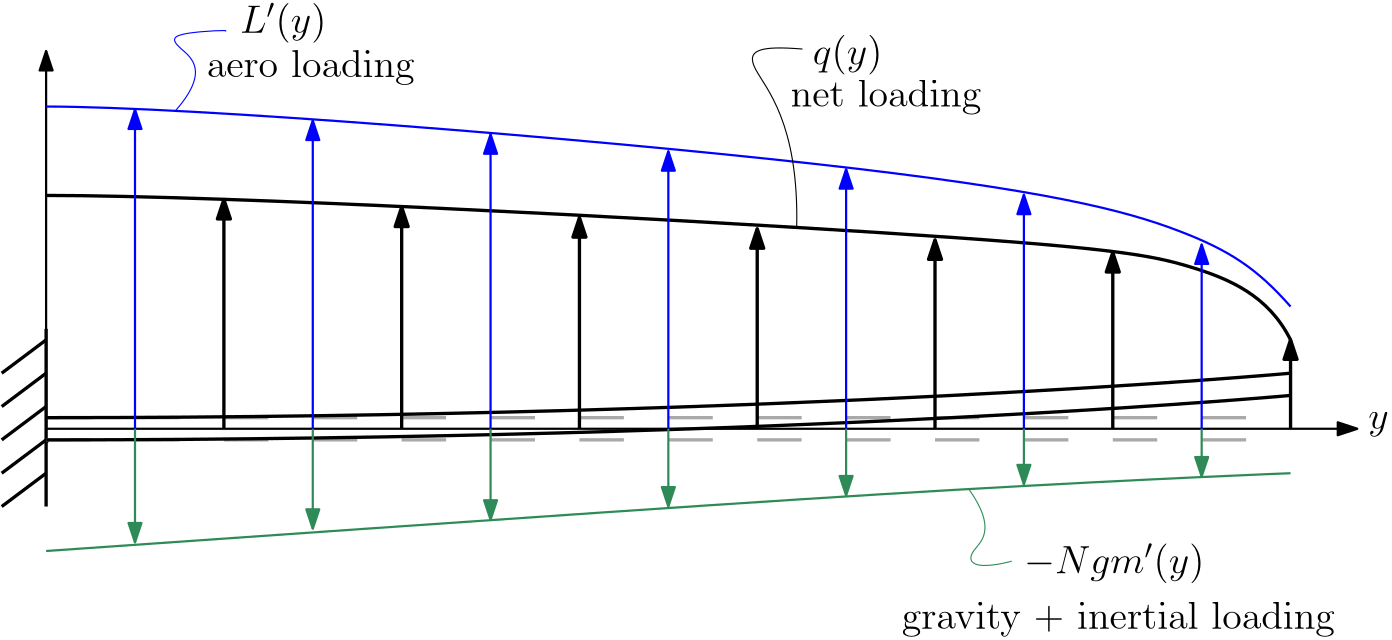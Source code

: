 <?xml version="1.0"?>
<!DOCTYPE ipe SYSTEM "ipe.dtd">
<ipe version="70206" creator="Ipe 7.2.7">
<info created="D:20170210093153" modified="D:20170210125850"/>
<ipestyle name="basic">
<symbol name="arrow/arc(spx)">
<path stroke="sym-stroke" fill="sym-stroke" pen="sym-pen">
0 0 m
-1 0.333 l
-1 -0.333 l
h
</path>
</symbol>
<symbol name="arrow/farc(spx)">
<path stroke="sym-stroke" fill="white" pen="sym-pen">
0 0 m
-1 0.333 l
-1 -0.333 l
h
</path>
</symbol>
<symbol name="arrow/ptarc(spx)">
<path stroke="sym-stroke" fill="sym-stroke" pen="sym-pen">
0 0 m
-1 0.333 l
-0.8 0 l
-1 -0.333 l
h
</path>
</symbol>
<symbol name="arrow/fptarc(spx)">
<path stroke="sym-stroke" fill="white" pen="sym-pen">
0 0 m
-1 0.333 l
-0.8 0 l
-1 -0.333 l
h
</path>
</symbol>
<symbol name="mark/circle(sx)" transformations="translations">
<path fill="sym-stroke">
0.6 0 0 0.6 0 0 e
0.4 0 0 0.4 0 0 e
</path>
</symbol>
<symbol name="mark/disk(sx)" transformations="translations">
<path fill="sym-stroke">
0.6 0 0 0.6 0 0 e
</path>
</symbol>
<symbol name="mark/fdisk(sfx)" transformations="translations">
<group>
<path fill="sym-fill">
0.5 0 0 0.5 0 0 e
</path>
<path fill="sym-stroke" fillrule="eofill">
0.6 0 0 0.6 0 0 e
0.4 0 0 0.4 0 0 e
</path>
</group>
</symbol>
<symbol name="mark/box(sx)" transformations="translations">
<path fill="sym-stroke" fillrule="eofill">
-0.6 -0.6 m
0.6 -0.6 l
0.6 0.6 l
-0.6 0.6 l
h
-0.4 -0.4 m
0.4 -0.4 l
0.4 0.4 l
-0.4 0.4 l
h
</path>
</symbol>
<symbol name="mark/square(sx)" transformations="translations">
<path fill="sym-stroke">
-0.6 -0.6 m
0.6 -0.6 l
0.6 0.6 l
-0.6 0.6 l
h
</path>
</symbol>
<symbol name="mark/fsquare(sfx)" transformations="translations">
<group>
<path fill="sym-fill">
-0.5 -0.5 m
0.5 -0.5 l
0.5 0.5 l
-0.5 0.5 l
h
</path>
<path fill="sym-stroke" fillrule="eofill">
-0.6 -0.6 m
0.6 -0.6 l
0.6 0.6 l
-0.6 0.6 l
h
-0.4 -0.4 m
0.4 -0.4 l
0.4 0.4 l
-0.4 0.4 l
h
</path>
</group>
</symbol>
<symbol name="mark/cross(sx)" transformations="translations">
<group>
<path fill="sym-stroke">
-0.43 -0.57 m
0.57 0.43 l
0.43 0.57 l
-0.57 -0.43 l
h
</path>
<path fill="sym-stroke">
-0.43 0.57 m
0.57 -0.43 l
0.43 -0.57 l
-0.57 0.43 l
h
</path>
</group>
</symbol>
<symbol name="arrow/fnormal(spx)">
<path stroke="sym-stroke" fill="white" pen="sym-pen">
0 0 m
-1 0.333 l
-1 -0.333 l
h
</path>
</symbol>
<symbol name="arrow/pointed(spx)">
<path stroke="sym-stroke" fill="sym-stroke" pen="sym-pen">
0 0 m
-1 0.333 l
-0.8 0 l
-1 -0.333 l
h
</path>
</symbol>
<symbol name="arrow/fpointed(spx)">
<path stroke="sym-stroke" fill="white" pen="sym-pen">
0 0 m
-1 0.333 l
-0.8 0 l
-1 -0.333 l
h
</path>
</symbol>
<symbol name="arrow/linear(spx)">
<path stroke="sym-stroke" pen="sym-pen">
-1 0.333 m
0 0 l
-1 -0.333 l
</path>
</symbol>
<symbol name="arrow/fdouble(spx)">
<path stroke="sym-stroke" fill="white" pen="sym-pen">
0 0 m
-1 0.333 l
-1 -0.333 l
h
-1 0 m
-2 0.333 l
-2 -0.333 l
h
</path>
</symbol>
<symbol name="arrow/double(spx)">
<path stroke="sym-stroke" fill="sym-stroke" pen="sym-pen">
0 0 m
-1 0.333 l
-1 -0.333 l
h
-1 0 m
-2 0.333 l
-2 -0.333 l
h
</path>
</symbol>
<pen name="heavier" value="0.8"/>
<pen name="fat" value="1.2"/>
<pen name="ultrafat" value="2"/>
<symbolsize name="large" value="5"/>
<symbolsize name="small" value="2"/>
<symbolsize name="tiny" value="1.1"/>
<arrowsize name="large" value="10"/>
<arrowsize name="small" value="5"/>
<arrowsize name="tiny" value="3"/>
<color name="red" value="1 0 0"/>
<color name="green" value="0 1 0"/>
<color name="blue" value="0 0 1"/>
<color name="yellow" value="1 1 0"/>
<color name="orange" value="1 0.647 0"/>
<color name="gold" value="1 0.843 0"/>
<color name="purple" value="0.627 0.125 0.941"/>
<color name="gray" value="0.745"/>
<color name="brown" value="0.647 0.165 0.165"/>
<color name="navy" value="0 0 0.502"/>
<color name="pink" value="1 0.753 0.796"/>
<color name="seagreen" value="0.18 0.545 0.341"/>
<color name="turquoise" value="0.251 0.878 0.816"/>
<color name="violet" value="0.933 0.51 0.933"/>
<color name="darkblue" value="0 0 0.545"/>
<color name="darkcyan" value="0 0.545 0.545"/>
<color name="darkgray" value="0.663"/>
<color name="darkgreen" value="0 0.392 0"/>
<color name="darkmagenta" value="0.545 0 0.545"/>
<color name="darkorange" value="1 0.549 0"/>
<color name="darkred" value="0.545 0 0"/>
<color name="lightblue" value="0.678 0.847 0.902"/>
<color name="lightcyan" value="0.878 1 1"/>
<color name="lightgray" value="0.827"/>
<color name="lightgreen" value="0.565 0.933 0.565"/>
<color name="lightyellow" value="1 1 0.878"/>
<dashstyle name="dashed" value="[4] 0"/>
<dashstyle name="dotted" value="[1 3] 0"/>
<dashstyle name="dash dotted" value="[4 2 1 2] 0"/>
<dashstyle name="dash dot dotted" value="[4 2 1 2 1 2] 0"/>
<textsize name="large" value="\large"/>
<textsize name="Large" value="\Large"/>
<textsize name="LARGE" value="\LARGE"/>
<textsize name="huge" value="\huge"/>
<textsize name="Huge" value="\Huge"/>
<textsize name="small" value="\small"/>
<textsize name="footnote" value="\footnotesize"/>
<textsize name="tiny" value="\tiny"/>
<textstyle name="center" begin="\begin{center}" end="\end{center}"/>
<textstyle name="itemize" begin="\begin{itemize}" end="\end{itemize}"/>
<textstyle name="item" begin="\begin{itemize}\item{}" end="\end{itemize}"/>
<gridsize name="4 pts" value="4"/>
<gridsize name="8 pts (~3 mm)" value="8"/>
<gridsize name="16 pts (~6 mm)" value="16"/>
<gridsize name="32 pts (~12 mm)" value="32"/>
<gridsize name="10 pts (~3.5 mm)" value="10"/>
<gridsize name="20 pts (~7 mm)" value="20"/>
<gridsize name="14 pts (~5 mm)" value="14"/>
<gridsize name="28 pts (~10 mm)" value="28"/>
<gridsize name="56 pts (~20 mm)" value="56"/>
<anglesize name="90 deg" value="90"/>
<anglesize name="60 deg" value="60"/>
<anglesize name="45 deg" value="45"/>
<anglesize name="30 deg" value="30"/>
<anglesize name="22.5 deg" value="22.5"/>
<opacity name="10%" value="0.1"/>
<opacity name="30%" value="0.3"/>
<opacity name="50%" value="0.5"/>
<opacity name="75%" value="0.75"/>
<tiling name="falling" angle="-60" step="4" width="1"/>
<tiling name="rising" angle="30" step="4" width="1"/>
</ipestyle>
<page>
<layer name="alpha"/>
<view layers="alpha" active="alpha"/>
<path layer="alpha" stroke="black" pen="fat">
64 704 m
64 640 l
</path>
<path stroke="black" pen="fat" cap="1">
64.3756 663.481 m
64.3756 663.481 l
</path>
<path stroke="black" pen="fat">
64 700 m
48 688 l
48 688 l
</path>
<path matrix="1 0 0 1 0 -12" stroke="black" pen="fat">
64 700 m
48 688 l
48 688 l
</path>
<path matrix="1 0 0 1 0 -24" stroke="black" pen="fat">
64 700 m
48 688 l
48 688 l
</path>
<path matrix="1 0 0 1 0 -36" stroke="black" pen="fat">
64 700 m
48 688 l
48 688 l
</path>
<path matrix="1 0 0 1 0 -48" stroke="black" pen="fat">
64 700 m
48 688 l
48 688 l
</path>
<path stroke="black" pen="heavier" arrow="normal/normal">
64 668 m
536 668 l
</path>
<group>
<path stroke="darkgray" pen="fat">
64 672 m
80 672 l
80 672 l
</path>
<path stroke="darkgray" pen="fat">
96 672 m
112 672 l
112 672 l
</path>
<path stroke="darkgray" pen="fat">
128 672 m
144 672 l
</path>
<path stroke="darkgray" pen="fat">
160 672 m
176 672 l
</path>
<path stroke="darkgray" pen="fat">
192 672 m
208 672 l
</path>
<path stroke="darkgray" pen="fat">
224 672 m
240 672 l
240 672 l
</path>
<path stroke="darkgray" pen="fat">
256 672 m
272 672 l
</path>
<path stroke="darkgray" pen="fat">
288 672 m
304 672 l
</path>
<path stroke="darkgray" pen="fat">
320 672 m
336 672 l
</path>
<path stroke="darkgray" pen="fat">
352 672 m
368 672 l
368 672 l
</path>
<path stroke="darkgray" pen="fat">
384 672 m
400 672 l
</path>
<path stroke="darkgray" pen="fat">
416 672 m
432 672 l
</path>
<path stroke="darkgray" pen="fat">
448 672 m
464 672 l
</path>
<group>
<path stroke="darkgray" pen="fat">
480 672 m
496 672 l
</path>
</group>
</group>
<group matrix="1 0 0 1 0 -8">
<path stroke="darkgray" pen="fat">
64 672 m
80 672 l
80 672 l
</path>
<path stroke="darkgray" pen="fat">
96 672 m
112 672 l
112 672 l
</path>
<path stroke="darkgray" pen="fat">
128 672 m
144 672 l
</path>
<path stroke="darkgray" pen="fat">
160 672 m
176 672 l
</path>
<path stroke="darkgray" pen="fat">
192 672 m
208 672 l
</path>
<path stroke="darkgray" pen="fat">
224 672 m
240 672 l
240 672 l
</path>
<path stroke="darkgray" pen="fat">
256 672 m
272 672 l
</path>
<path stroke="darkgray" pen="fat">
288 672 m
304 672 l
</path>
<path stroke="darkgray" pen="fat">
320 672 m
336 672 l
</path>
<path stroke="darkgray" pen="fat">
352 672 m
368 672 l
368 672 l
</path>
<path stroke="darkgray" pen="fat">
384 672 m
400 672 l
</path>
<path stroke="darkgray" pen="fat">
416 672 m
432 672 l
</path>
<path stroke="darkgray" pen="fat">
448 672 m
464 672 l
</path>
<group>
<path stroke="darkgray" pen="fat">
480 672 m
496 672 l
</path>
</group>
</group>
<path stroke="black" pen="fat">
64 672 m
336 672
512 688
512 688 c
</path>
<path matrix="1 0 0 1 0 -8" stroke="black" pen="fat">
64 672 m
336 672
512 688
512 688 c
</path>
<path stroke="black" pen="heavier" arrow="normal/normal">
64 668 m
64 804 l
</path>
<group>
<path stroke="black" pen="fat">
64 752 m
128 752
432 736
476 728
504 716
512 700 c
</path>
<path matrix="1 0 0 1.03183 0 -21.2612" stroke="black" pen="fat" arrow="normal/normal">
128 668 m
128 748 l
</path>
<path matrix="1 0 0 1.05001 0 -33.4093" stroke="black" pen="fat" arrow="normal/normal">
192 668 m
192 744 l
</path>
<path stroke="black" pen="fat" arrow="normal/normal">
256 668 m
256 744 l
</path>
<path stroke="black" pen="fat" arrow="normal/normal">
320 668 m
320 740 l
</path>
<path stroke="black" pen="fat" arrow="normal/normal">
384 668 m
384 736 l
</path>
<path matrix="1 0 0 1.05729 0 -38.2693" stroke="black" pen="fat" arrow="normal/normal">
448 668 m
448 728 l
</path>
<path stroke="black" pen="fat" arrow="normal/normal">
512 668 m
512 700 l
</path>
</group>
<group>
<path matrix="0.99115 0 0 1.125 0.566372 -98" stroke="blue" pen="heavier">
64 784 m
116 784
400 764
484 744
504 732
516 720 c
</path>
<path matrix="1 0 0 1.06804 0 -50.137" stroke="blue" pen="heavier" arrow="normal/normal">
96 672 m
96 780 l
</path>
<path matrix="1 0 0 1.02739 0 -18.2997" stroke="blue" pen="heavier" arrow="normal/normal">
160 668 m
160 776 l
</path>
<path matrix="1 0 0 1.06004 0 -40.1087" stroke="blue" pen="heavier" arrow="normal/normal">
224 668 m
224 768 l
</path>
<path matrix="1 0 0 1.04084 0 -27.2839" stroke="blue" pen="heavier" arrow="normal/normal">
288 668 m
288 764 l
</path>
<path matrix="1 0 0 1.06194 0 -41.3793" stroke="blue" pen="heavier" arrow="normal/normal">
352 668 m
352 756 l
</path>
<path matrix="1 0 0 1.05337 0 -35.6527" stroke="blue" pen="heavier" arrow="normal/normal">
416 668 m
416 748 l
</path>
<path matrix="1 0 0 1.10585 0 -70.7093" stroke="blue" pen="heavier" arrow="normal/normal">
480 668 m
480 728 l
</path>
</group>
<group>
<path stroke="seagreen" pen="heavier">
64 624 m
236 636
408 648
512 652
512 652 c
</path>
<path matrix="1 0 0 1.0231 0 -15.4321" stroke="seagreen" pen="heavier" arrow="normal/normal">
96 668 m
96 628 l
</path>
<path matrix="1 0 0 1.125 0 -83.5" stroke="seagreen" pen="heavier" arrow="normal/normal">
160 668 m
160 636 l
</path>
<path matrix="1 0 0 1.16915 0 -112.991" stroke="seagreen" pen="heavier" arrow="normal/normal">
224 668 m
224 640 l
</path>
<path stroke="seagreen" pen="heavier" arrow="normal/normal">
288 668 m
288 640 l
</path>
<path stroke="seagreen" pen="heavier" arrow="normal/normal">
352 668 m
352 644 l
</path>
<path matrix="1 0 0 1.25 0 -167" stroke="seagreen" pen="heavier" arrow="normal/normal">
416 668 m
416 652 l
</path>
<path matrix="1 0 0 1.4311 0 -287.978" stroke="seagreen" pen="heavier" arrow="normal/normal">
480 668 m
480 656 l
</path>
</group>
<path matrix="1 0 0 1 -334.209 34.6006" stroke="blue">
444.425 747.504 m
457.688 762.325
442.571 772.129
444.299 776.242
465.046 777.036
462.561 776.552 c
</path>
<path stroke="seagreen">
396.161 646.297 m
406.564 631.662
394.176 623.036
398.664 616.895
412.296 620.378
411.502 620.378 c
</path>
<path matrix="0.904017 0 0 0.769857 87.3557 167.734" stroke="black">
273.064 743.951 m
273.999 793.251
247.145 824.972
258.262 829.01
275.346 827.388 c
</path>
<text matrix="1.875 0 0 -0.676847 -185 1364.95" transformations="translations" pos="280 836" stroke="black" type="label" width="25.033" height="10.756" depth="3.59" valign="baseline" size="Large" style="math">q(y)</text>
<text matrix="1 0 0 1 56 -32" transformations="translations" pos="276 816" stroke="black" type="label" width="73.357" height="9.962" depth="2.79" valign="baseline" size="Large">net loading
</text>
<text matrix="1 0 0 1 -334.209 26.6006" transformations="translations" pos="468 784" stroke="black" type="label" width="35.767" height="10.756" depth="3.59" valign="baseline" size="Large">$L&apos;(y)$
</text>
<text matrix="1 0 0 1 -342.209 -9.39938" transformations="translations" pos="464 804" stroke="black" type="label" width="74.918" height="9.962" depth="2.79" valign="baseline" size="Large">aero loading</text>
<text matrix="1 0 0 1 -4 -8" transformations="translations" pos="420 624" stroke="black" type="label" width="64.961" height="10.756" depth="3.59" valign="baseline" size="Large" style="math">-Ngm&apos;(y)</text>
<text matrix="1 0 0 1 -40 -4" transformations="translations" pos="412 600" stroke="black" type="label" width="156.079" height="9.962" depth="2.79" valign="baseline" size="Large">gravity + inertial loading</text>
<text matrix="1 0 0 1 -4 -4" transformations="translations" pos="544 672" stroke="black" type="label" width="7.364" height="6.176" depth="2.79" valign="baseline" size="Large">$y$</text>
</page>
</ipe>
